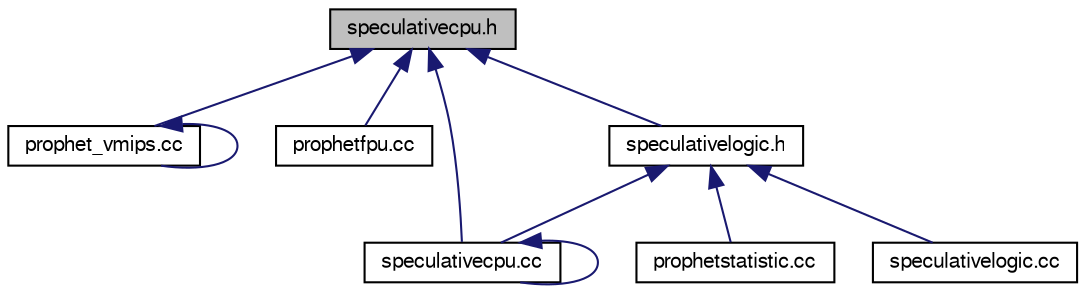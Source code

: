 digraph G
{
  edge [fontname="FreeSans",fontsize="10",labelfontname="FreeSans",labelfontsize="10"];
  node [fontname="FreeSans",fontsize="10",shape=record];
  Node1 [label="speculativecpu.h",height=0.2,width=0.4,color="black", fillcolor="grey75", style="filled" fontcolor="black"];
  Node1 -> Node2 [dir=back,color="midnightblue",fontsize="10",style="solid"];
  Node2 [label="prophet_vmips.cc",height=0.2,width=0.4,color="black", fillcolor="white", style="filled",URL="$prophet__vmips_8cc.html"];
  Node2 -> Node2 [dir=back,color="midnightblue",fontsize="10",style="solid"];
  Node1 -> Node3 [dir=back,color="midnightblue",fontsize="10",style="solid"];
  Node3 [label="prophetfpu.cc",height=0.2,width=0.4,color="black", fillcolor="white", style="filled",URL="$prophetfpu_8cc.html"];
  Node1 -> Node4 [dir=back,color="midnightblue",fontsize="10",style="solid"];
  Node4 [label="speculativecpu.cc",height=0.2,width=0.4,color="black", fillcolor="white", style="filled",URL="$speculativecpu_8cc.html"];
  Node4 -> Node4 [dir=back,color="midnightblue",fontsize="10",style="solid"];
  Node1 -> Node5 [dir=back,color="midnightblue",fontsize="10",style="solid"];
  Node5 [label="speculativelogic.h",height=0.2,width=0.4,color="black", fillcolor="white", style="filled",URL="$speculativelogic_8h.html"];
  Node5 -> Node6 [dir=back,color="midnightblue",fontsize="10",style="solid"];
  Node6 [label="prophetstatistic.cc",height=0.2,width=0.4,color="black", fillcolor="white", style="filled",URL="$prophetstatistic_8cc.html"];
  Node5 -> Node4 [dir=back,color="midnightblue",fontsize="10",style="solid"];
  Node5 -> Node7 [dir=back,color="midnightblue",fontsize="10",style="solid"];
  Node7 [label="speculativelogic.cc",height=0.2,width=0.4,color="black", fillcolor="white", style="filled",URL="$speculativelogic_8cc.html"];
}
